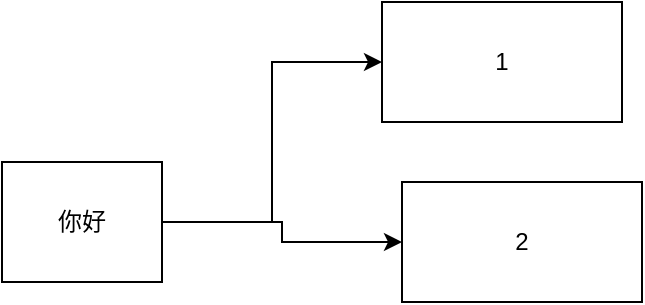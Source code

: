 <mxfile version="22.1.7" type="github">
  <diagram name="第 1 页" id="5Q7UWT_K4F3fDZIVNzmd">
    <mxGraphModel dx="666" dy="581" grid="1" gridSize="10" guides="1" tooltips="1" connect="1" arrows="1" fold="1" page="1" pageScale="1" pageWidth="827" pageHeight="1169" math="0" shadow="0">
      <root>
        <mxCell id="0" />
        <mxCell id="1" parent="0" />
        <mxCell id="ihxmXXrsQSJpZQ9goiu7-3" style="edgeStyle=orthogonalEdgeStyle;rounded=0;orthogonalLoop=1;jettySize=auto;html=1;entryX=0;entryY=0.5;entryDx=0;entryDy=0;" parent="1" source="ihxmXXrsQSJpZQ9goiu7-1" target="ihxmXXrsQSJpZQ9goiu7-2" edge="1">
          <mxGeometry relative="1" as="geometry" />
        </mxCell>
        <mxCell id="ihxmXXrsQSJpZQ9goiu7-5" style="edgeStyle=orthogonalEdgeStyle;rounded=0;orthogonalLoop=1;jettySize=auto;html=1;entryX=0;entryY=0.5;entryDx=0;entryDy=0;" parent="1" source="ihxmXXrsQSJpZQ9goiu7-1" target="ihxmXXrsQSJpZQ9goiu7-4" edge="1">
          <mxGeometry relative="1" as="geometry" />
        </mxCell>
        <mxCell id="ihxmXXrsQSJpZQ9goiu7-1" value="你好" style="rounded=0;whiteSpace=wrap;html=1;" parent="1" vertex="1">
          <mxGeometry x="90" y="150" width="80" height="60" as="geometry" />
        </mxCell>
        <mxCell id="ihxmXXrsQSJpZQ9goiu7-2" value="1&lt;br&gt;" style="rounded=0;whiteSpace=wrap;html=1;" parent="1" vertex="1">
          <mxGeometry x="280" y="70" width="120" height="60" as="geometry" />
        </mxCell>
        <mxCell id="ihxmXXrsQSJpZQ9goiu7-4" value="2" style="whiteSpace=wrap;html=1;" parent="1" vertex="1">
          <mxGeometry x="290" y="160" width="120" height="60" as="geometry" />
        </mxCell>
      </root>
    </mxGraphModel>
  </diagram>
</mxfile>
